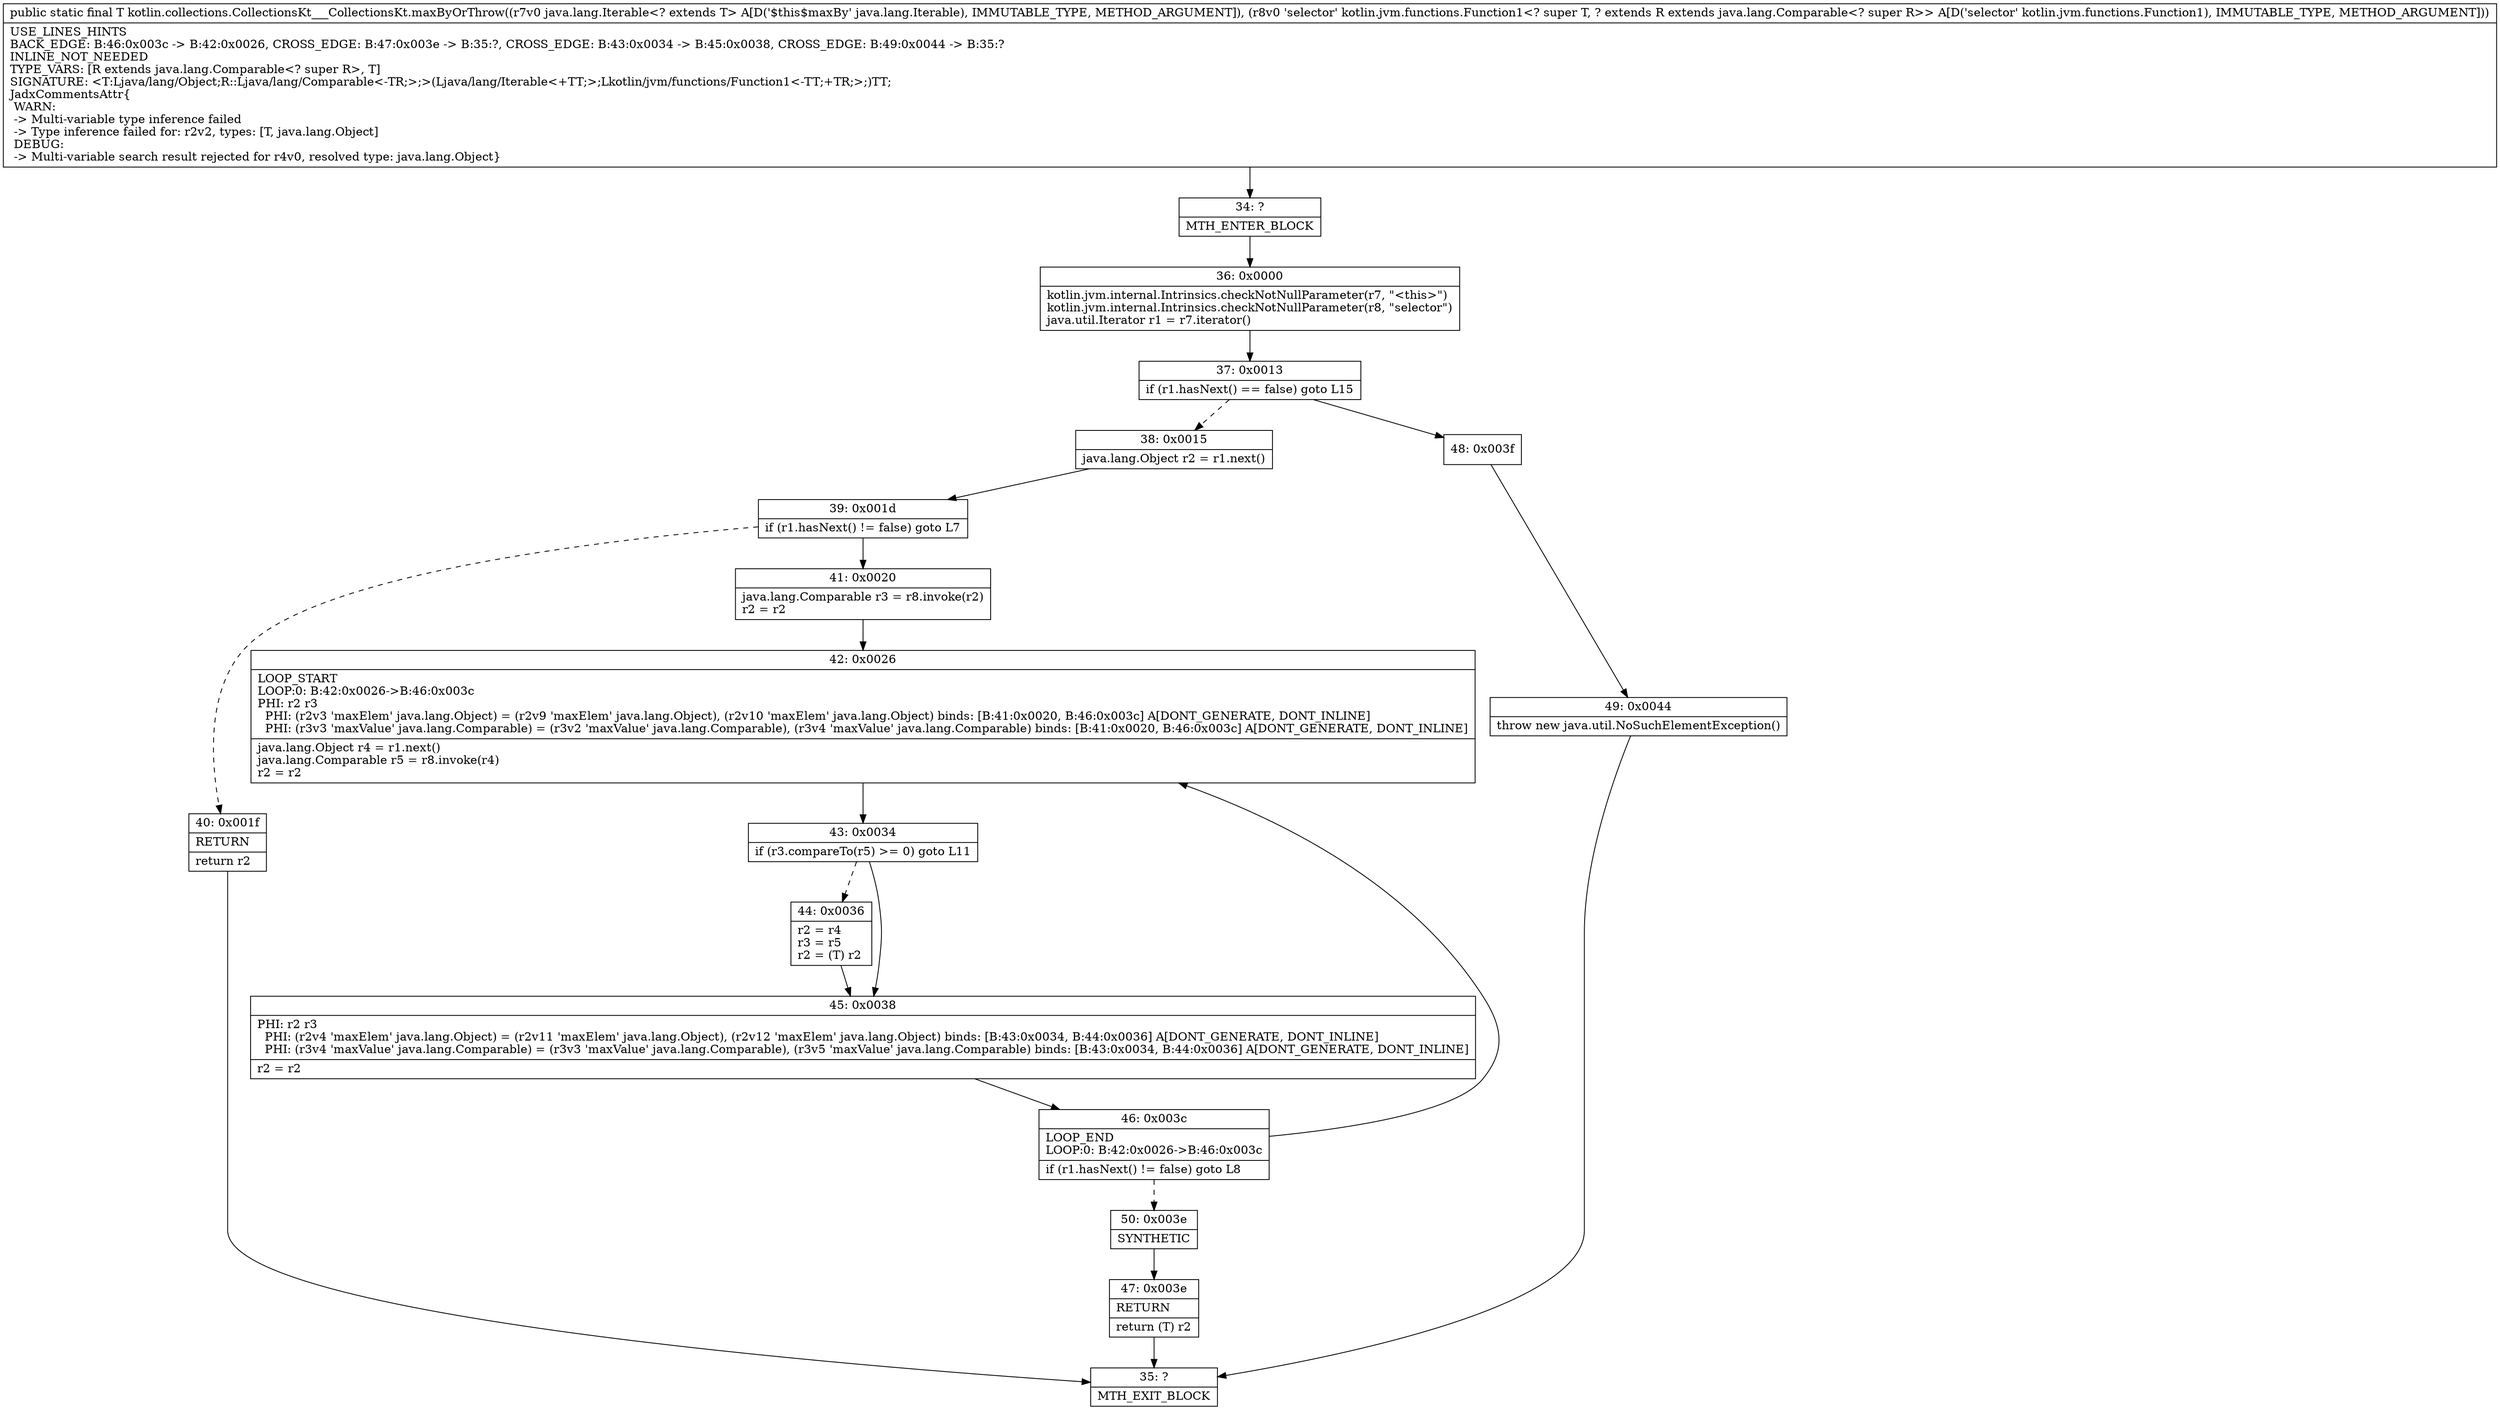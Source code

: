 digraph "CFG forkotlin.collections.CollectionsKt___CollectionsKt.maxByOrThrow(Ljava\/lang\/Iterable;Lkotlin\/jvm\/functions\/Function1;)Ljava\/lang\/Object;" {
Node_34 [shape=record,label="{34\:\ ?|MTH_ENTER_BLOCK\l}"];
Node_36 [shape=record,label="{36\:\ 0x0000|kotlin.jvm.internal.Intrinsics.checkNotNullParameter(r7, \"\<this\>\")\lkotlin.jvm.internal.Intrinsics.checkNotNullParameter(r8, \"selector\")\ljava.util.Iterator r1 = r7.iterator()\l}"];
Node_37 [shape=record,label="{37\:\ 0x0013|if (r1.hasNext() == false) goto L15\l}"];
Node_38 [shape=record,label="{38\:\ 0x0015|java.lang.Object r2 = r1.next()\l}"];
Node_39 [shape=record,label="{39\:\ 0x001d|if (r1.hasNext() != false) goto L7\l}"];
Node_40 [shape=record,label="{40\:\ 0x001f|RETURN\l|return r2\l}"];
Node_35 [shape=record,label="{35\:\ ?|MTH_EXIT_BLOCK\l}"];
Node_41 [shape=record,label="{41\:\ 0x0020|java.lang.Comparable r3 = r8.invoke(r2)\lr2 = r2\l}"];
Node_42 [shape=record,label="{42\:\ 0x0026|LOOP_START\lLOOP:0: B:42:0x0026\-\>B:46:0x003c\lPHI: r2 r3 \l  PHI: (r2v3 'maxElem' java.lang.Object) = (r2v9 'maxElem' java.lang.Object), (r2v10 'maxElem' java.lang.Object) binds: [B:41:0x0020, B:46:0x003c] A[DONT_GENERATE, DONT_INLINE]\l  PHI: (r3v3 'maxValue' java.lang.Comparable) = (r3v2 'maxValue' java.lang.Comparable), (r3v4 'maxValue' java.lang.Comparable) binds: [B:41:0x0020, B:46:0x003c] A[DONT_GENERATE, DONT_INLINE]\l|java.lang.Object r4 = r1.next()\ljava.lang.Comparable r5 = r8.invoke(r4)\lr2 = r2\l}"];
Node_43 [shape=record,label="{43\:\ 0x0034|if (r3.compareTo(r5) \>= 0) goto L11\l}"];
Node_44 [shape=record,label="{44\:\ 0x0036|r2 = r4\lr3 = r5\lr2 = (T) r2\l}"];
Node_45 [shape=record,label="{45\:\ 0x0038|PHI: r2 r3 \l  PHI: (r2v4 'maxElem' java.lang.Object) = (r2v11 'maxElem' java.lang.Object), (r2v12 'maxElem' java.lang.Object) binds: [B:43:0x0034, B:44:0x0036] A[DONT_GENERATE, DONT_INLINE]\l  PHI: (r3v4 'maxValue' java.lang.Comparable) = (r3v3 'maxValue' java.lang.Comparable), (r3v5 'maxValue' java.lang.Comparable) binds: [B:43:0x0034, B:44:0x0036] A[DONT_GENERATE, DONT_INLINE]\l|r2 = r2\l}"];
Node_46 [shape=record,label="{46\:\ 0x003c|LOOP_END\lLOOP:0: B:42:0x0026\-\>B:46:0x003c\l|if (r1.hasNext() != false) goto L8\l}"];
Node_50 [shape=record,label="{50\:\ 0x003e|SYNTHETIC\l}"];
Node_47 [shape=record,label="{47\:\ 0x003e|RETURN\l|return (T) r2\l}"];
Node_48 [shape=record,label="{48\:\ 0x003f}"];
Node_49 [shape=record,label="{49\:\ 0x0044|throw new java.util.NoSuchElementException()\l}"];
MethodNode[shape=record,label="{public static final T kotlin.collections.CollectionsKt___CollectionsKt.maxByOrThrow((r7v0 java.lang.Iterable\<? extends T\> A[D('$this$maxBy' java.lang.Iterable), IMMUTABLE_TYPE, METHOD_ARGUMENT]), (r8v0 'selector' kotlin.jvm.functions.Function1\<? super T, ? extends R extends java.lang.Comparable\<? super R\>\> A[D('selector' kotlin.jvm.functions.Function1), IMMUTABLE_TYPE, METHOD_ARGUMENT]))  | USE_LINES_HINTS\lBACK_EDGE: B:46:0x003c \-\> B:42:0x0026, CROSS_EDGE: B:47:0x003e \-\> B:35:?, CROSS_EDGE: B:43:0x0034 \-\> B:45:0x0038, CROSS_EDGE: B:49:0x0044 \-\> B:35:?\lINLINE_NOT_NEEDED\lTYPE_VARS: [R extends java.lang.Comparable\<? super R\>, T]\lSIGNATURE: \<T:Ljava\/lang\/Object;R::Ljava\/lang\/Comparable\<\-TR;\>;\>(Ljava\/lang\/Iterable\<+TT;\>;Lkotlin\/jvm\/functions\/Function1\<\-TT;+TR;\>;)TT;\lJadxCommentsAttr\{\l WARN: \l \-\> Multi\-variable type inference failed\l \-\> Type inference failed for: r2v2, types: [T, java.lang.Object]\l DEBUG: \l \-\> Multi\-variable search result rejected for r4v0, resolved type: java.lang.Object\}\l}"];
MethodNode -> Node_34;Node_34 -> Node_36;
Node_36 -> Node_37;
Node_37 -> Node_38[style=dashed];
Node_37 -> Node_48;
Node_38 -> Node_39;
Node_39 -> Node_40[style=dashed];
Node_39 -> Node_41;
Node_40 -> Node_35;
Node_41 -> Node_42;
Node_42 -> Node_43;
Node_43 -> Node_44[style=dashed];
Node_43 -> Node_45;
Node_44 -> Node_45;
Node_45 -> Node_46;
Node_46 -> Node_42;
Node_46 -> Node_50[style=dashed];
Node_50 -> Node_47;
Node_47 -> Node_35;
Node_48 -> Node_49;
Node_49 -> Node_35;
}

